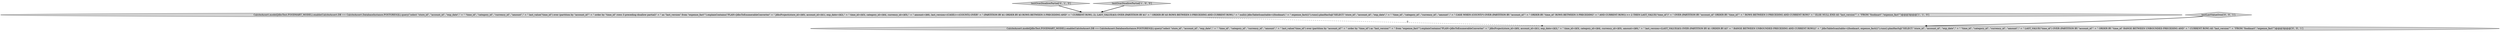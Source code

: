 digraph {
2 [style = filled, label = "testOverDisallowPartial['0', '1', '0']", fillcolor = lightgray, shape = diamond image = "AAA0AAABBB2BBB"];
3 [style = filled, label = "testLastValueOver['0', '0', '1']", fillcolor = lightgray, shape = diamond image = "AAA0AAABBB3BBB"];
0 [style = filled, label = "testOverDisallowPartial['1', '0', '0']", fillcolor = lightgray, shape = diamond image = "AAA0AAABBB1BBB"];
4 [style = filled, label = "CalciteAssert.model(JdbcTest.FOODMART_MODEL).enable(CalciteAssert.DB == CalciteAssert.DatabaseInstance.POSTGRESQL).query(\"select \"store_id\", \"account_id\", \"exp_date\",\" + \" \"time_id\", \"category_id\", \"currency_id\", \"amount\",\" + \" last_value(\"time_id\") over (partition by \"account_id\"\" + \" order by \"time_id\") as \"last_version\"\" + \" from \"expense_fact\"\").explainContains(\"PLAN=JdbcToEnumerableConverter\" + \" JdbcProject(store_id=($0(, account_id=($1(, exp_date=($2(,\" + \" time_id=($3(, category_id=($4(, currency_id=($5(, amount=($6(,\" + \" last_version=(LAST_VALUE($3) OVER (PARTITION BY $1 ORDER BY $3\" + \" RANGE BETWEEN UNBOUNDED PRECEDING AND CURRENT ROW)()\" + \" JdbcTableScan(table=((foodmart, expense_fact(()\").runs().planHasSql(\"SELECT \"store_id\", \"account_id\", \"exp_date\",\" + \" \"time_id\", \"category_id\", \"currency_id\", \"amount\",\" + \" LAST_VALUE(\"time_id\") OVER (PARTITION BY \"account_id\"\" + \" ORDER BY \"time_id\" RANGE BETWEEN UNBOUNDED PRECEDING AND\" + \" CURRENT ROW) AS \"last_version\"\" + \"FROM \"foodmart\".\"expense_fact\"\")@@@3@@@['0', '0', '1']", fillcolor = lightgray, shape = ellipse image = "AAA0AAABBB3BBB"];
1 [style = filled, label = "CalciteAssert.model(JdbcTest.FOODMART_MODEL).enable(CalciteAssert.DB == CalciteAssert.DatabaseInstance.POSTGRESQL).query(\"select \"store_id\", \"account_id\", \"exp_date\",\" + \" \"time_id\", \"category_id\", \"currency_id\", \"amount\",\" + \" last_value(\"time_id\") over (partition by \"account_id\"\" + \" order by \"time_id\" rows 3 preceding disallow partial)\" + \" as \"last_version\" from \"expense_fact\"\").explainContains(\"PLAN=JdbcToEnumerableConverter\" + \" JdbcProject(store_id=($0(, account_id=($1(, exp_date=($2(,\" + \" time_id=($3(, category_id=($4(, currency_id=($5(,\" + \" amount=($6(, last_version=(CASE(>=(COUNT() OVER\" + \" (PARTITION BY $1 ORDER BY $3 ROWS BETWEEN 3 PRECEDING AND\" + \" CURRENT ROW), 2), LAST_VALUE($3) OVER (PARTITION BY $1\" + \" ORDER BY $3 ROWS BETWEEN 3 PRECEDING AND CURRENT ROW),\" + \" null)() JdbcTableScan(table=((foodmart,\" + \" expense_fact(()\").runs().planHasSql(\"SELECT \"store_id\", \"account_id\", \"exp_date\",\" + \" \"time_id\", \"category_id\", \"currency_id\", \"amount\",\" + \" CASE WHEN (COUNT(*) OVER (PARTITION BY \"account_id\"\" + \" ORDER BY \"time_id\" ROWS BETWEEN 3 PRECEDING\" + \" AND CURRENT ROW)) >= 2 THEN LAST_VALUE(\"time_id\")\" + \" OVER (PARTITION BY \"account_id\" ORDER BY \"time_id\"\" + \" ROWS BETWEEN 3 PRECEDING AND CURRENT ROW)\" + \" ELSE NULL END AS \"last_version\"\" + \"FROM \"foodmart\".\"expense_fact\"\")@@@3@@@['1', '1', '0']", fillcolor = lightgray, shape = ellipse image = "AAA0AAABBB1BBB"];
1->4 [style = dashed, label="0"];
3->4 [style = bold, label=""];
0->1 [style = bold, label=""];
2->1 [style = bold, label=""];
}
